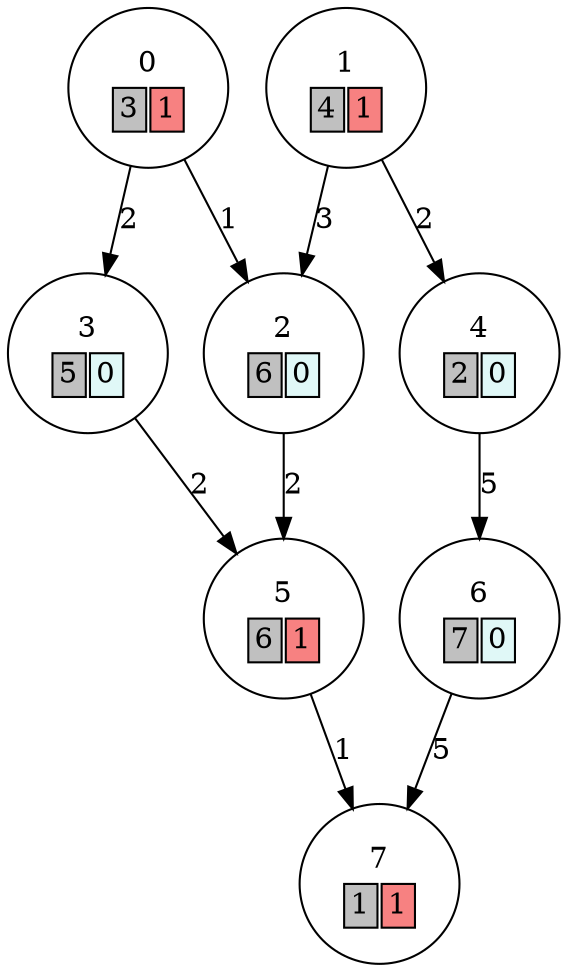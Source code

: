 digraph przykladowy2 {
graph [page="11.7,8.3"];
0 -> 2 [label="1"];
0 -> 3 [label="2"];
1 -> 2 [label="3"];
1 -> 4 [label="2"];
2 -> 5 [label="2"];
3 -> 5 [label="2"];
4 -> 6 [label="5"];
5 -> 7 [label="1"];
6 -> 7 [label="5"];
0 [label=<<TABLE border="0"><TR><TD colspan="2">0</TD></TR><TR><TD border="1" bgcolor="grey">3</TD><TD border="1" bgcolor="#F78181">1</TD></TR></TABLE>>];
1 [label=<<TABLE border="0"><TR><TD colspan="2">1</TD></TR><TR><TD border="1" bgcolor="grey">4</TD><TD border="1" bgcolor="#F78181">1</TD></TR></TABLE>>];
2 [label=<<TABLE border="0"><TR><TD colspan="2">2</TD></TR><TR><TD border="1" bgcolor="grey">6</TD><TD border="1" bgcolor="#E0F8F7">0</TD></TR></TABLE>>];
3 [label=<<TABLE border="0"><TR><TD colspan="2">3</TD></TR><TR><TD border="1" bgcolor="grey">5</TD><TD border="1" bgcolor="#E0F8F7">0</TD></TR></TABLE>>];
4 [label=<<TABLE border="0"><TR><TD colspan="2">4</TD></TR><TR><TD border="1" bgcolor="grey">2</TD><TD border="1" bgcolor="#E0F8F7">0</TD></TR></TABLE>>];
5 [label=<<TABLE border="0"><TR><TD colspan="2">5</TD></TR><TR><TD border="1" bgcolor="grey">6</TD><TD border="1" bgcolor="#F78181">1</TD></TR></TABLE>>];
6 [label=<<TABLE border="0"><TR><TD colspan="2">6</TD></TR><TR><TD border="1" bgcolor="grey">7</TD><TD border="1" bgcolor="#E0F8F7">0</TD></TR></TABLE>>];
7 [label=<<TABLE border="0"><TR><TD colspan="2">7</TD></TR><TR><TD border="1" bgcolor="grey">1</TD><TD border="1" bgcolor="#F78181">1</TD></TR></TABLE>>];
}
